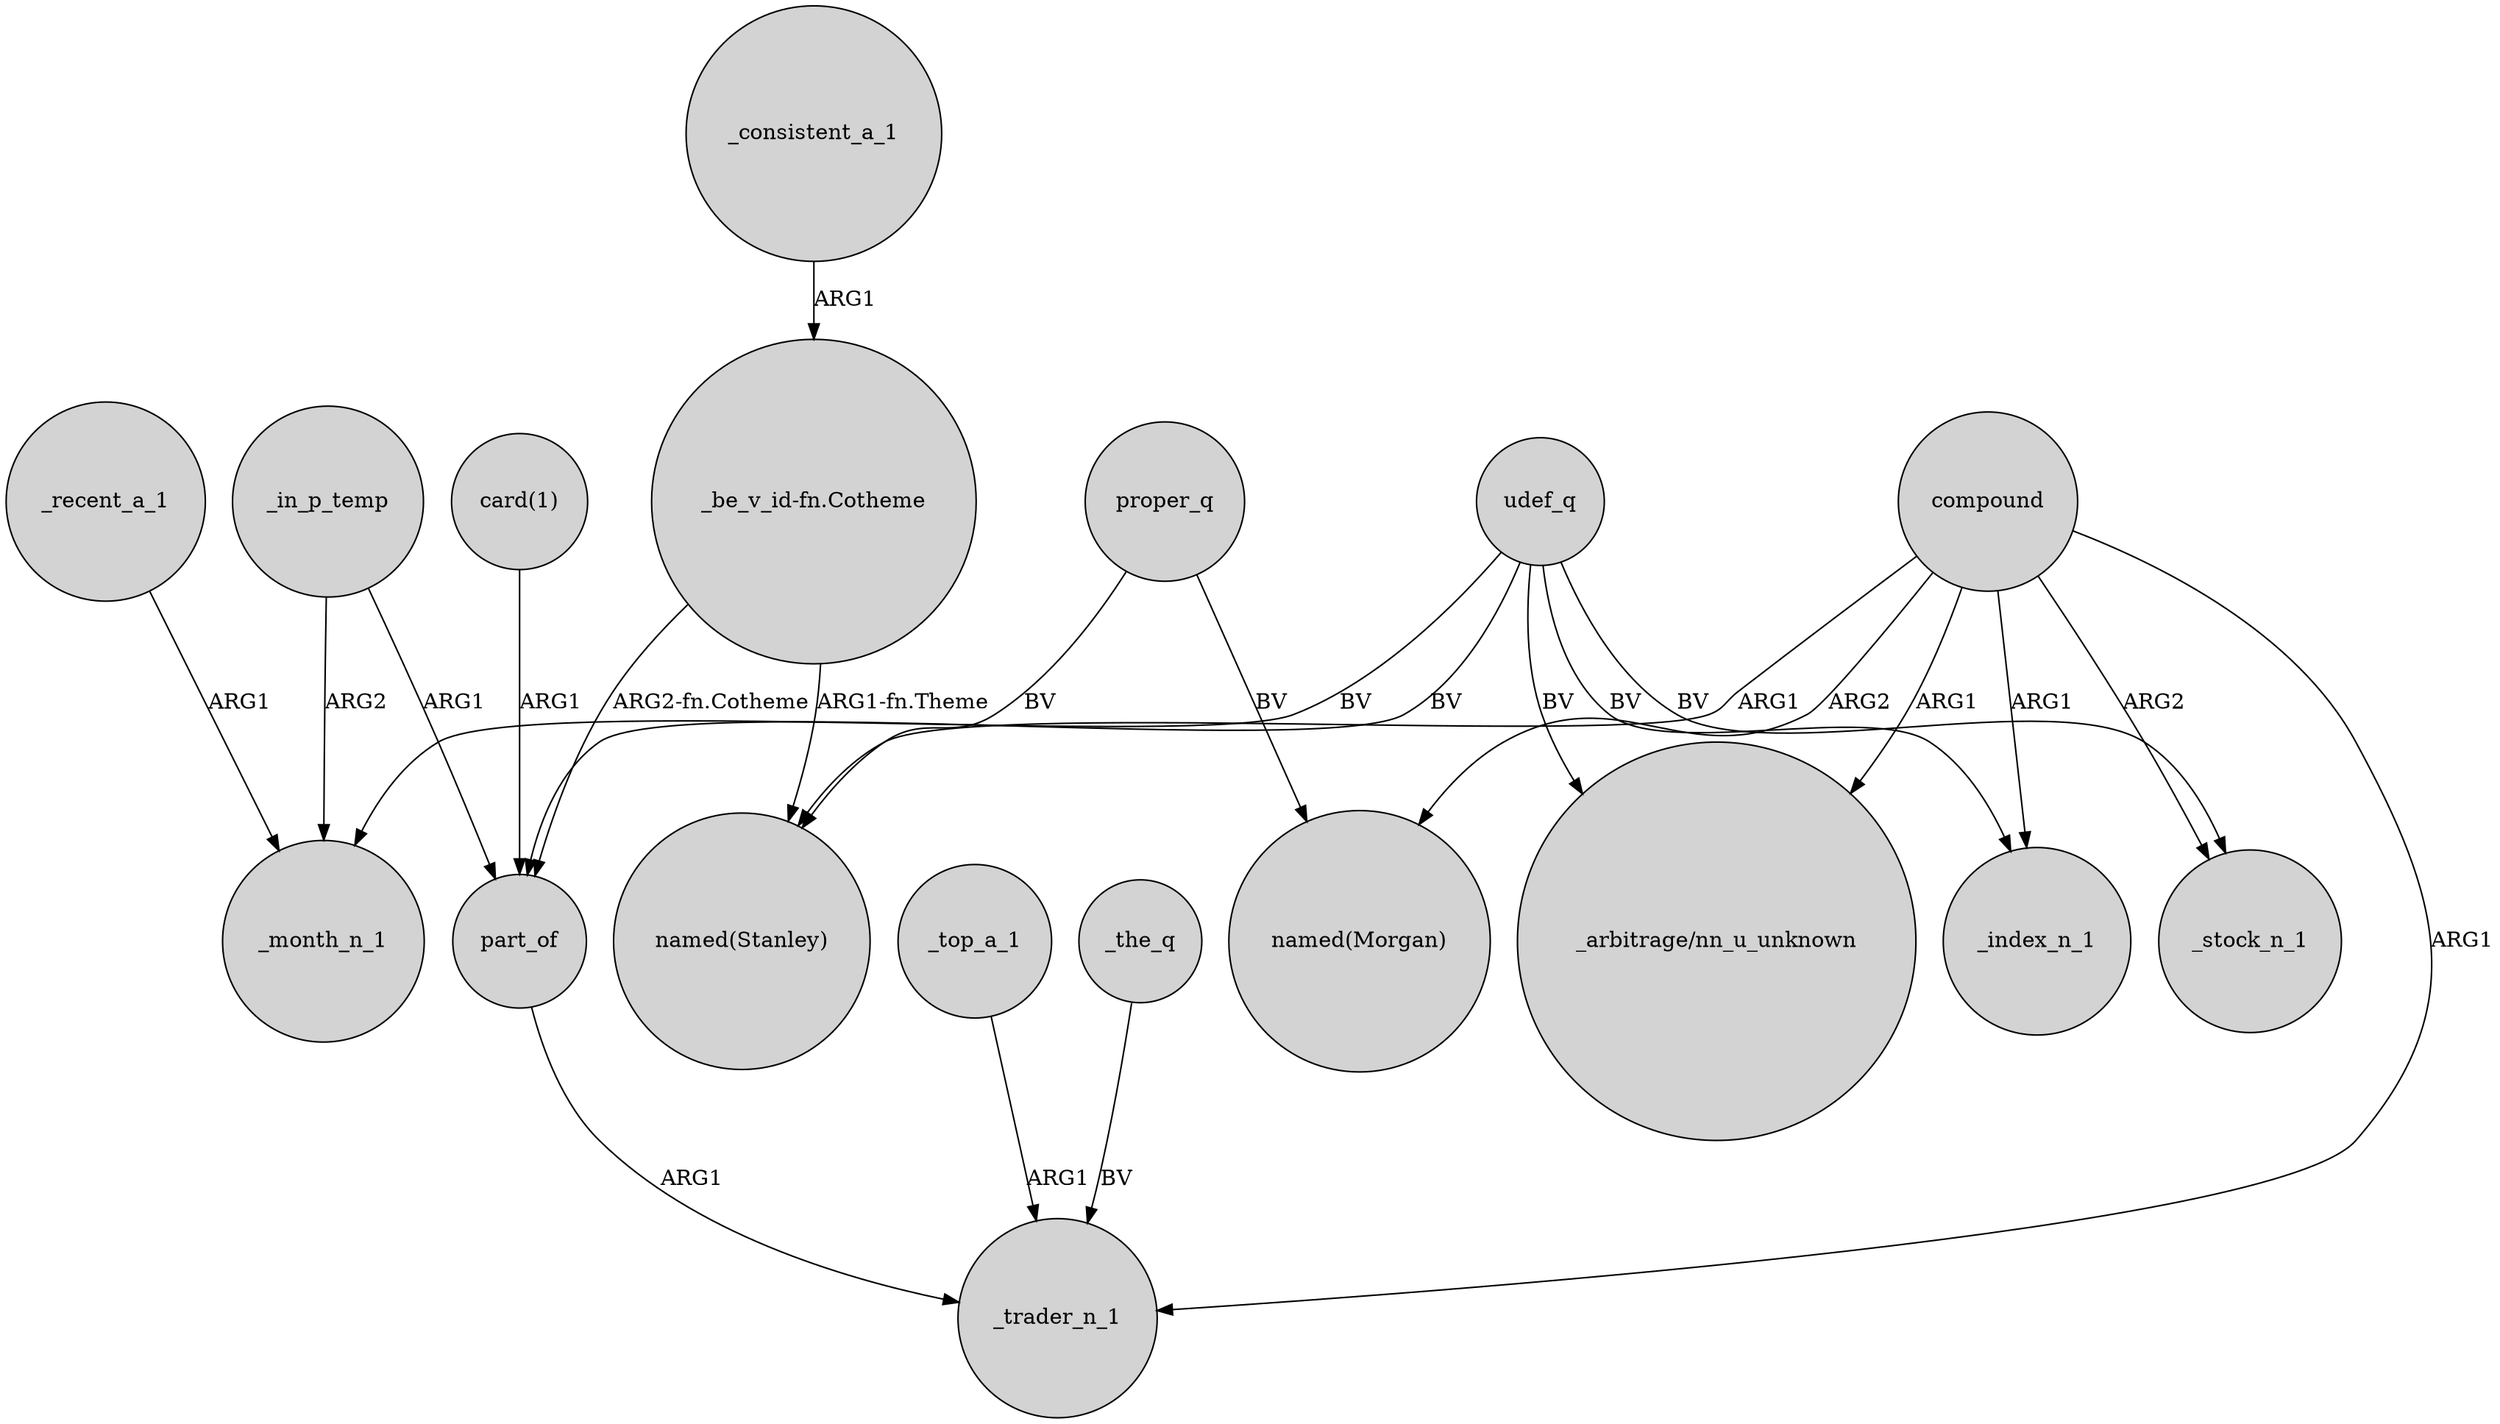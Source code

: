 digraph {
	node [shape=circle style=filled]
	udef_q -> _month_n_1 [label=BV]
	"_be_v_id-fn.Cotheme" -> part_of [label="ARG2-fn.Cotheme"]
	"_be_v_id-fn.Cotheme" -> "named(Stanley)" [label="ARG1-fn.Theme"]
	udef_q -> part_of [label=BV]
	compound -> _trader_n_1 [label=ARG1]
	udef_q -> _index_n_1 [label=BV]
	proper_q -> "named(Stanley)" [label=BV]
	"card(1)" -> part_of [label=ARG1]
	_recent_a_1 -> _month_n_1 [label=ARG1]
	udef_q -> _stock_n_1 [label=BV]
	_in_p_temp -> _month_n_1 [label=ARG2]
	_consistent_a_1 -> "_be_v_id-fn.Cotheme" [label=ARG1]
	compound -> "named(Morgan)" [label=ARG2]
	compound -> _stock_n_1 [label=ARG2]
	_top_a_1 -> _trader_n_1 [label=ARG1]
	udef_q -> "_arbitrage/nn_u_unknown" [label=BV]
	_in_p_temp -> part_of [label=ARG1]
	part_of -> _trader_n_1 [label=ARG1]
	compound -> "_arbitrage/nn_u_unknown" [label=ARG1]
	compound -> _index_n_1 [label=ARG1]
	proper_q -> "named(Morgan)" [label=BV]
	compound -> "named(Stanley)" [label=ARG1]
	_the_q -> _trader_n_1 [label=BV]
}
